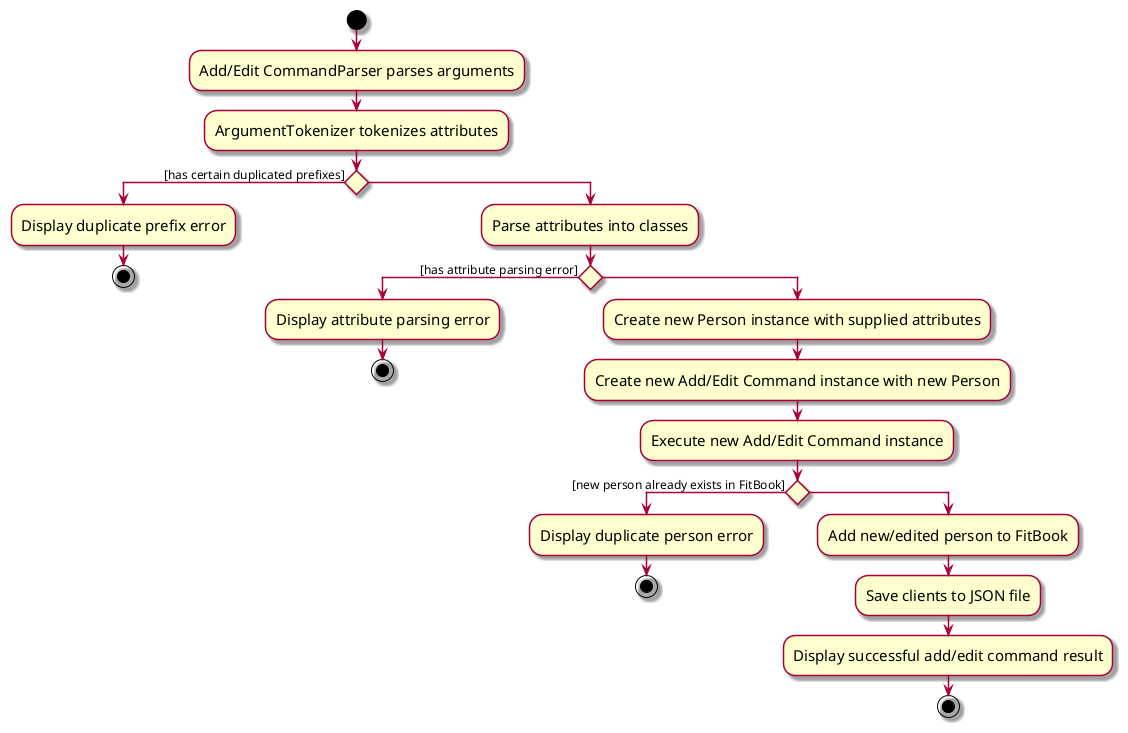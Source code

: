 @startuml
skin rose
skinparam ActivityFontSize 15
skinparam ArrowFontSize 12
start
:Add/Edit CommandParser parses arguments;
:ArgumentTokenizer tokenizes attributes;
if () then ([has certain duplicated prefixes])
    :Display duplicate prefix error;
    stop
else
    :Parse attributes into classes;
    if () then ([has attribute parsing error])
        :Display attribute parsing error;
        stop
    else ()
        :Create new Person instance with supplied attributes;
        :Create new Add/Edit Command instance with new Person;
        :Execute new Add/Edit Command instance;
        if () then ([new person already exists in FitBook])
            :Display duplicate person error;
            stop
        else ()
            :Add new/edited person to FitBook;
            :Save clients to JSON file;
            :Display successful add/edit command result;
            stop
        endif
    endif
endif
@enduml
c